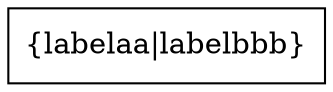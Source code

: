 digraph "label07"
{
 /* for other shapes the format chars appear literally */
 "aa"[shape="box",label="{labelaa|labelbbb}"]; /* box shape with label */
}
